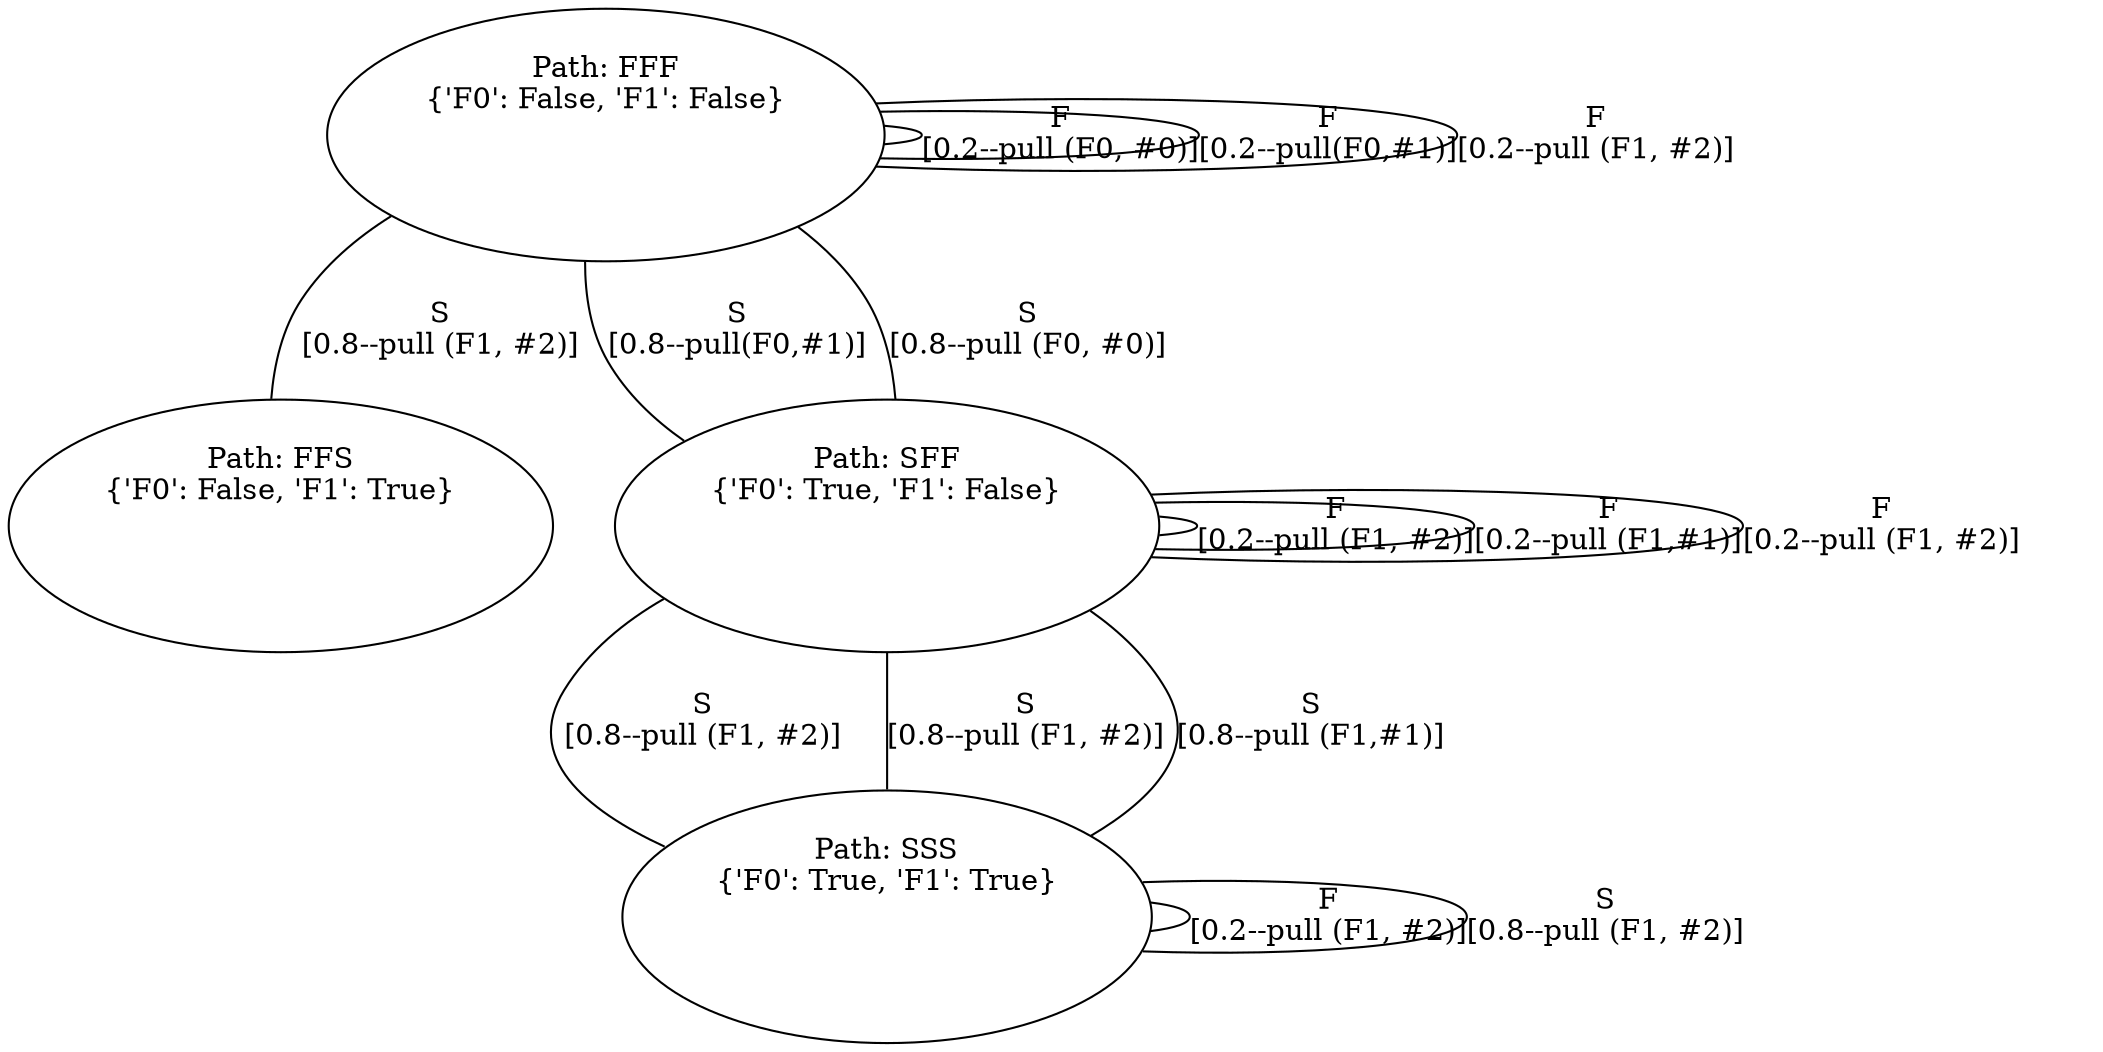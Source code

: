 graph G {
	FF [label="Path: F
{'F0': False, 'F1': False}



"]
	FF -- FF [label="F
[0.2--pull (F0, #0)]"]
	FF [label="Path: FF
{'F0': False, 'F1': False}



"]
	FF -- FF [label="F
[0.2--pull(F0,#1)]"]
	FF [label="Path: FFF
{'F0': False, 'F1': False}



"]
	FF -- FF [label="F
[0.2--pull (F1, #2)]"]
	FT [label="Path: FFS
{'F0': False, 'F1': True}



"]
	FF -- FT [label="S
[0.8--pull (F1, #2)]"]
	TF [label="Path: FS
{'F0': True, 'F1': False}



"]
	FF -- TF [label="S
[0.8--pull(F0,#1)]"]
	TF [label="Path: FSF
{'F0': True, 'F1': False}



"]
	TF -- TF [label="F
[0.2--pull (F1, #2)]"]
	TT [label="Path: FSS
{'F0': True, 'F1': True}



"]
	TF -- TT [label="S
[0.8--pull (F1, #2)]"]
	TF [label="Path: S
{'F0': True, 'F1': False}



"]
	FF -- TF [label="S
[0.8--pull (F0, #0)]"]
	TF [label="Path: SF
{'F0': True, 'F1': False}



"]
	TF -- TF [label="F
[0.2--pull (F1,#1)]"]
	TF [label="Path: SFF
{'F0': True, 'F1': False}



"]
	TF -- TF [label="F
[0.2--pull (F1, #2)]"]
	TT [label="Path: SFS
{'F0': True, 'F1': True}



"]
	TF -- TT [label="S
[0.8--pull (F1, #2)]"]
	TT [label="Path: SS
{'F0': True, 'F1': True}



"]
	TF -- TT [label="S
[0.8--pull (F1,#1)]"]
	TT [label="Path: SSF
{'F0': True, 'F1': True}



"]
	TT -- TT [label="F
[0.2--pull (F1, #2)]"]
	TT [label="Path: SSS
{'F0': True, 'F1': True}



"]
	TT -- TT [label="S
[0.8--pull (F1, #2)]"]
}
